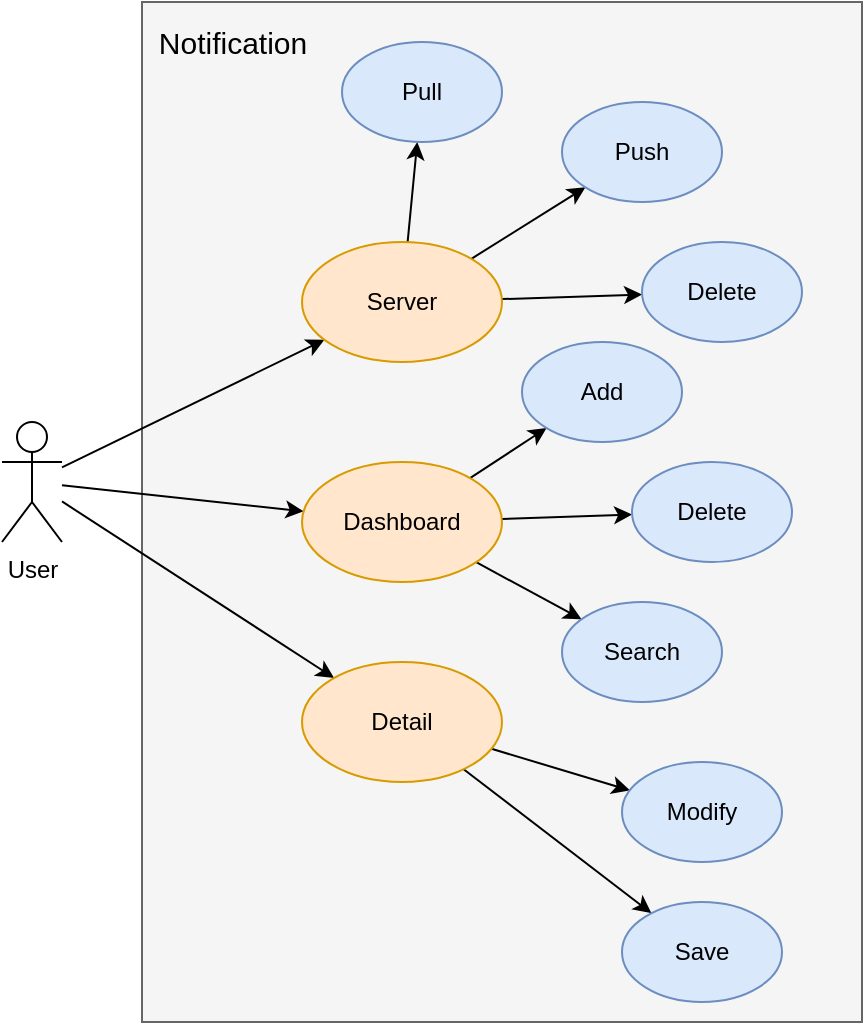 <mxfile version="15.8.6" type="device"><diagram id="7eAbjtlKJSPhHQycVuAt" name="Page-1"><mxGraphModel dx="751" dy="419" grid="1" gridSize="10" guides="1" tooltips="1" connect="1" arrows="1" fold="1" page="1" pageScale="1" pageWidth="850" pageHeight="1100" math="0" shadow="0"><root><mxCell id="0"/><mxCell id="1" parent="0"/><mxCell id="wS7YAijEl-OdZCQTPh88-36" value="" style="rounded=0;whiteSpace=wrap;html=1;fillColor=#f5f5f5;fontColor=#333333;strokeColor=#666666;" vertex="1" parent="1"><mxGeometry x="100" y="40" width="360" height="510" as="geometry"/></mxCell><mxCell id="wS7YAijEl-OdZCQTPh88-20" style="edgeStyle=none;rounded=0;orthogonalLoop=1;jettySize=auto;html=1;" edge="1" parent="1" source="wS7YAijEl-OdZCQTPh88-1" target="wS7YAijEl-OdZCQTPh88-3"><mxGeometry relative="1" as="geometry"/></mxCell><mxCell id="wS7YAijEl-OdZCQTPh88-21" style="edgeStyle=none;rounded=0;orthogonalLoop=1;jettySize=auto;html=1;" edge="1" parent="1" source="wS7YAijEl-OdZCQTPh88-1" target="wS7YAijEl-OdZCQTPh88-4"><mxGeometry relative="1" as="geometry"/></mxCell><mxCell id="wS7YAijEl-OdZCQTPh88-31" style="edgeStyle=none;rounded=0;orthogonalLoop=1;jettySize=auto;html=1;" edge="1" parent="1" source="wS7YAijEl-OdZCQTPh88-1" target="wS7YAijEl-OdZCQTPh88-27"><mxGeometry relative="1" as="geometry"/></mxCell><mxCell id="wS7YAijEl-OdZCQTPh88-1" value="User" style="shape=umlActor;verticalLabelPosition=bottom;verticalAlign=top;html=1;outlineConnect=0;" vertex="1" parent="1"><mxGeometry x="30" y="250" width="30" height="60" as="geometry"/></mxCell><mxCell id="wS7YAijEl-OdZCQTPh88-12" style="edgeStyle=none;rounded=0;orthogonalLoop=1;jettySize=auto;html=1;" edge="1" parent="1" source="wS7YAijEl-OdZCQTPh88-3" target="wS7YAijEl-OdZCQTPh88-10"><mxGeometry relative="1" as="geometry"/></mxCell><mxCell id="wS7YAijEl-OdZCQTPh88-13" style="edgeStyle=none;rounded=0;orthogonalLoop=1;jettySize=auto;html=1;" edge="1" parent="1" source="wS7YAijEl-OdZCQTPh88-3" target="wS7YAijEl-OdZCQTPh88-11"><mxGeometry relative="1" as="geometry"/></mxCell><mxCell id="wS7YAijEl-OdZCQTPh88-23" style="edgeStyle=none;rounded=0;orthogonalLoop=1;jettySize=auto;html=1;" edge="1" parent="1" source="wS7YAijEl-OdZCQTPh88-3" target="wS7YAijEl-OdZCQTPh88-22"><mxGeometry relative="1" as="geometry"/></mxCell><mxCell id="wS7YAijEl-OdZCQTPh88-3" value="Dashboard" style="ellipse;whiteSpace=wrap;html=1;fillColor=#ffe6cc;strokeColor=#d79b00;" vertex="1" parent="1"><mxGeometry x="180" y="270" width="100" height="60" as="geometry"/></mxCell><mxCell id="wS7YAijEl-OdZCQTPh88-17" style="edgeStyle=none;rounded=0;orthogonalLoop=1;jettySize=auto;html=1;" edge="1" parent="1" source="wS7YAijEl-OdZCQTPh88-4" target="wS7YAijEl-OdZCQTPh88-16"><mxGeometry relative="1" as="geometry"/></mxCell><mxCell id="wS7YAijEl-OdZCQTPh88-18" style="edgeStyle=none;rounded=0;orthogonalLoop=1;jettySize=auto;html=1;" edge="1" parent="1" source="wS7YAijEl-OdZCQTPh88-4" target="wS7YAijEl-OdZCQTPh88-15"><mxGeometry relative="1" as="geometry"/></mxCell><mxCell id="wS7YAijEl-OdZCQTPh88-4" value="Detail" style="ellipse;whiteSpace=wrap;html=1;fillColor=#ffe6cc;strokeColor=#d79b00;" vertex="1" parent="1"><mxGeometry x="180" y="370" width="100" height="60" as="geometry"/></mxCell><mxCell id="wS7YAijEl-OdZCQTPh88-10" value="Add" style="ellipse;whiteSpace=wrap;html=1;fillColor=#dae8fc;strokeColor=#6c8ebf;" vertex="1" parent="1"><mxGeometry x="290" y="210" width="80" height="50" as="geometry"/></mxCell><mxCell id="wS7YAijEl-OdZCQTPh88-11" value="Delete" style="ellipse;whiteSpace=wrap;html=1;fillColor=#dae8fc;strokeColor=#6c8ebf;" vertex="1" parent="1"><mxGeometry x="345" y="270" width="80" height="50" as="geometry"/></mxCell><mxCell id="wS7YAijEl-OdZCQTPh88-15" value="Save" style="ellipse;whiteSpace=wrap;html=1;fillColor=#dae8fc;strokeColor=#6c8ebf;" vertex="1" parent="1"><mxGeometry x="340" y="490" width="80" height="50" as="geometry"/></mxCell><mxCell id="wS7YAijEl-OdZCQTPh88-16" value="Modify" style="ellipse;whiteSpace=wrap;html=1;fillColor=#dae8fc;strokeColor=#6c8ebf;" vertex="1" parent="1"><mxGeometry x="340" y="420" width="80" height="50" as="geometry"/></mxCell><mxCell id="wS7YAijEl-OdZCQTPh88-22" value="Search" style="ellipse;whiteSpace=wrap;html=1;fillColor=#dae8fc;strokeColor=#6c8ebf;" vertex="1" parent="1"><mxGeometry x="310" y="340" width="80" height="50" as="geometry"/></mxCell><mxCell id="wS7YAijEl-OdZCQTPh88-32" style="edgeStyle=none;rounded=0;orthogonalLoop=1;jettySize=auto;html=1;" edge="1" parent="1" source="wS7YAijEl-OdZCQTPh88-27" target="wS7YAijEl-OdZCQTPh88-28"><mxGeometry relative="1" as="geometry"/></mxCell><mxCell id="wS7YAijEl-OdZCQTPh88-33" style="edgeStyle=none;rounded=0;orthogonalLoop=1;jettySize=auto;html=1;" edge="1" parent="1" source="wS7YAijEl-OdZCQTPh88-27" target="wS7YAijEl-OdZCQTPh88-29"><mxGeometry relative="1" as="geometry"/></mxCell><mxCell id="wS7YAijEl-OdZCQTPh88-35" style="edgeStyle=none;rounded=0;orthogonalLoop=1;jettySize=auto;html=1;" edge="1" parent="1" source="wS7YAijEl-OdZCQTPh88-27" target="wS7YAijEl-OdZCQTPh88-34"><mxGeometry relative="1" as="geometry"/></mxCell><mxCell id="wS7YAijEl-OdZCQTPh88-27" value="Server" style="ellipse;whiteSpace=wrap;html=1;fillColor=#ffe6cc;strokeColor=#d79b00;" vertex="1" parent="1"><mxGeometry x="180" y="160" width="100" height="60" as="geometry"/></mxCell><mxCell id="wS7YAijEl-OdZCQTPh88-28" value="Pull" style="ellipse;whiteSpace=wrap;html=1;fillColor=#dae8fc;strokeColor=#6c8ebf;" vertex="1" parent="1"><mxGeometry x="200" y="60" width="80" height="50" as="geometry"/></mxCell><mxCell id="wS7YAijEl-OdZCQTPh88-29" value="Push" style="ellipse;whiteSpace=wrap;html=1;fillColor=#dae8fc;strokeColor=#6c8ebf;" vertex="1" parent="1"><mxGeometry x="310" y="90" width="80" height="50" as="geometry"/></mxCell><mxCell id="wS7YAijEl-OdZCQTPh88-34" value="Delete" style="ellipse;whiteSpace=wrap;html=1;fillColor=#dae8fc;strokeColor=#6c8ebf;" vertex="1" parent="1"><mxGeometry x="350" y="160" width="80" height="50" as="geometry"/></mxCell><mxCell id="wS7YAijEl-OdZCQTPh88-37" value="Notification" style="text;html=1;align=center;verticalAlign=middle;resizable=0;points=[];autosize=1;strokeColor=none;fillColor=none;fontSize=15;" vertex="1" parent="1"><mxGeometry x="100" y="50" width="90" height="20" as="geometry"/></mxCell></root></mxGraphModel></diagram></mxfile>